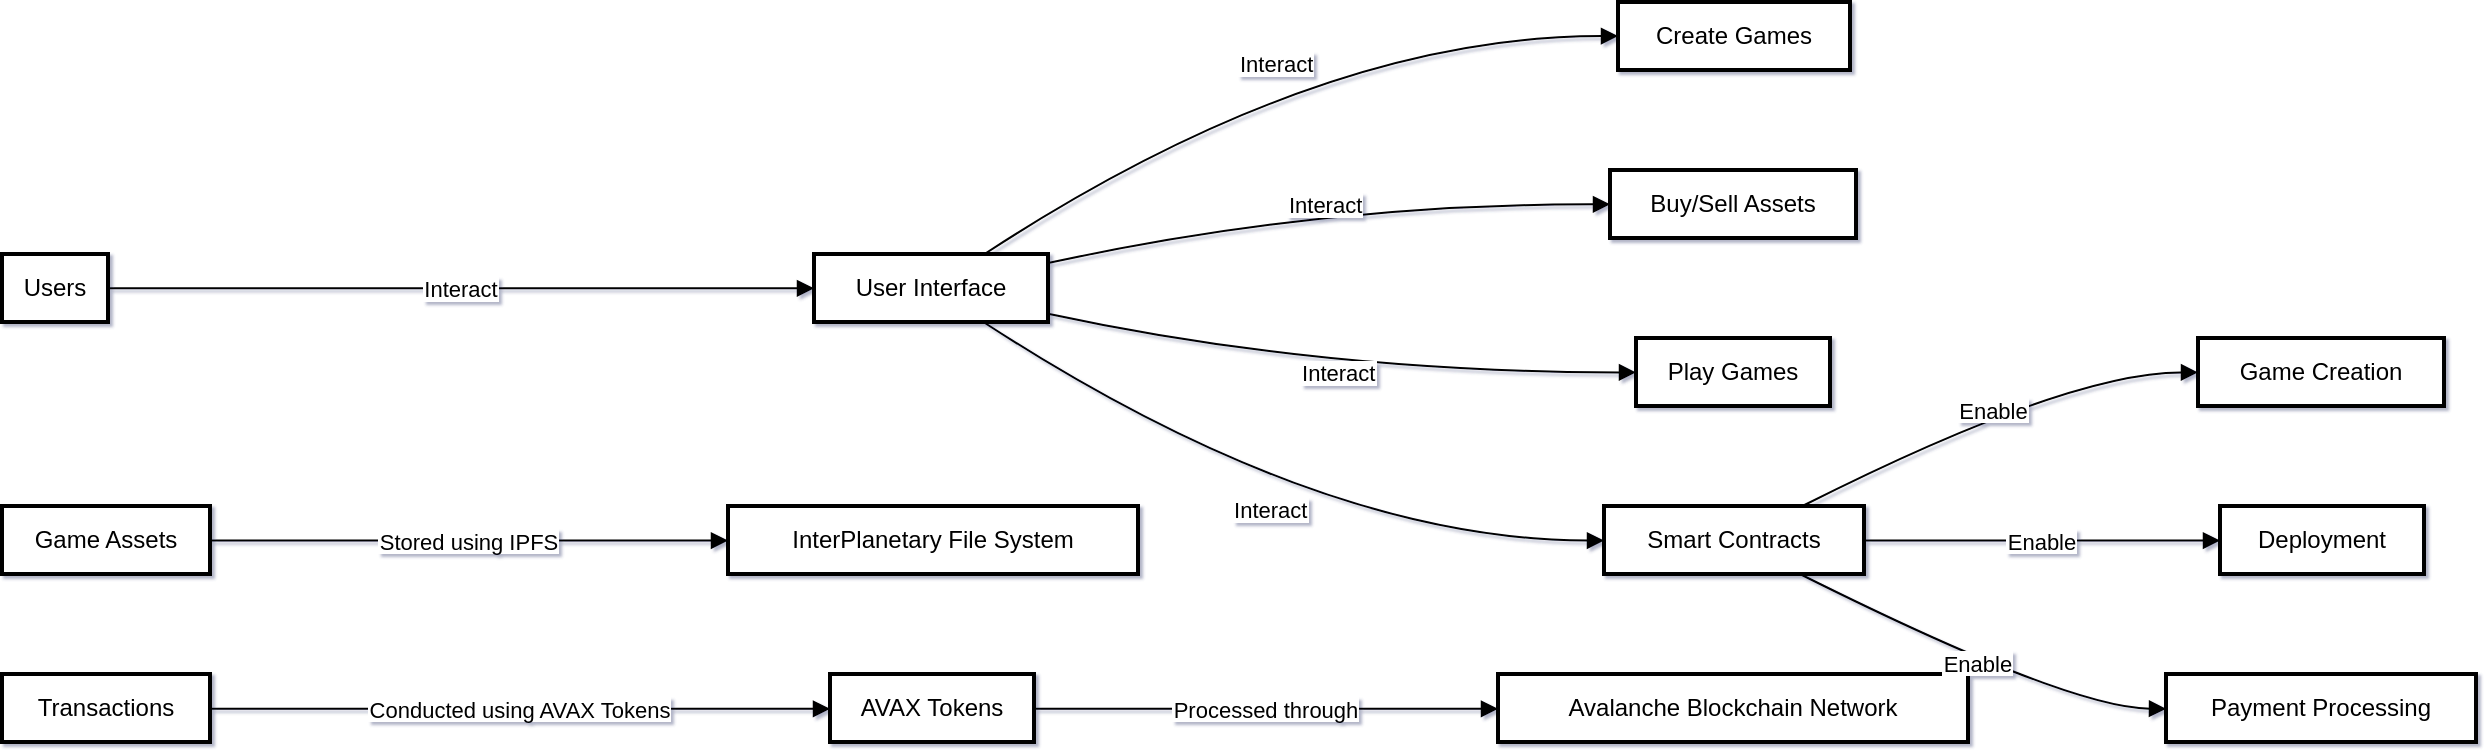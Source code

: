 <mxfile version="21.2.7" type="github">
  <diagram name="Page-1" id="uW6NDWG_iKS6co7Dx3GH">
    <mxGraphModel dx="3151" dy="3796" grid="1" gridSize="10" guides="1" tooltips="1" connect="1" arrows="1" fold="1" page="1" pageScale="1" pageWidth="2339" pageHeight="3300" background="none" math="0" shadow="1">
      <root>
        <mxCell id="0" />
        <mxCell id="1" parent="0" />
        <mxCell id="2" value="Users" style="whiteSpace=wrap;strokeWidth=2;" parent="1" vertex="1">
          <mxGeometry y="126" width="53" height="34" as="geometry" />
        </mxCell>
        <mxCell id="3" value="User Interface" style="whiteSpace=wrap;strokeWidth=2;" parent="1" vertex="1">
          <mxGeometry x="406" y="126" width="117" height="34" as="geometry" />
        </mxCell>
        <mxCell id="4" value="Create Games" style="whiteSpace=wrap;strokeWidth=2;" parent="1" vertex="1">
          <mxGeometry x="808" width="116" height="34" as="geometry" />
        </mxCell>
        <mxCell id="5" value="Buy/Sell Assets" style="whiteSpace=wrap;strokeWidth=2;" parent="1" vertex="1">
          <mxGeometry x="804" y="84" width="123" height="34" as="geometry" />
        </mxCell>
        <mxCell id="6" value="Play Games" style="whiteSpace=wrap;strokeWidth=2;" parent="1" vertex="1">
          <mxGeometry x="817" y="168" width="97" height="34" as="geometry" />
        </mxCell>
        <mxCell id="7" value="Avalanche Blockchain Network" style="whiteSpace=wrap;strokeWidth=2;" parent="1" vertex="1">
          <mxGeometry x="748" y="336" width="235" height="34" as="geometry" />
        </mxCell>
        <mxCell id="8" value="Smart Contracts" style="whiteSpace=wrap;strokeWidth=2;" parent="1" vertex="1">
          <mxGeometry x="801" y="252" width="130" height="34" as="geometry" />
        </mxCell>
        <mxCell id="9" value="Game Creation" style="whiteSpace=wrap;strokeWidth=2;" parent="1" vertex="1">
          <mxGeometry x="1098" y="168" width="123" height="34" as="geometry" />
        </mxCell>
        <mxCell id="10" value="Deployment" style="whiteSpace=wrap;strokeWidth=2;" parent="1" vertex="1">
          <mxGeometry x="1109" y="252" width="102" height="34" as="geometry" />
        </mxCell>
        <mxCell id="11" value="Payment Processing" style="whiteSpace=wrap;strokeWidth=2;" parent="1" vertex="1">
          <mxGeometry x="1082" y="336" width="155" height="34" as="geometry" />
        </mxCell>
        <mxCell id="12" value="Game Assets" style="whiteSpace=wrap;strokeWidth=2;" parent="1" vertex="1">
          <mxGeometry y="252" width="104" height="34" as="geometry" />
        </mxCell>
        <mxCell id="13" value="InterPlanetary File System" style="whiteSpace=wrap;strokeWidth=2;" parent="1" vertex="1">
          <mxGeometry x="363" y="252" width="205" height="34" as="geometry" />
        </mxCell>
        <mxCell id="14" value="Transactions" style="whiteSpace=wrap;strokeWidth=2;" parent="1" vertex="1">
          <mxGeometry y="336" width="104" height="34" as="geometry" />
        </mxCell>
        <mxCell id="15" value="AVAX Tokens" style="whiteSpace=wrap;strokeWidth=2;" parent="1" vertex="1">
          <mxGeometry x="414" y="336" width="102" height="34" as="geometry" />
        </mxCell>
        <mxCell id="16" value="Interact" style="curved=1;startArrow=none;endArrow=block;exitX=0.996;exitY=0.505;entryX=0.003;entryY=0.505;" parent="1" source="2" target="3" edge="1">
          <mxGeometry relative="1" as="geometry">
            <Array as="points" />
          </mxGeometry>
        </mxCell>
        <mxCell id="17" value="Interact" style="curved=1;startArrow=none;endArrow=block;exitX=0.727;exitY=0.004;entryX=0.001;entryY=0.501;" parent="1" source="3" target="4" edge="1">
          <mxGeometry relative="1" as="geometry">
            <Array as="points">
              <mxPoint x="658" y="17" />
            </Array>
          </mxGeometry>
        </mxCell>
        <mxCell id="18" value="Interact" style="curved=1;startArrow=none;endArrow=block;exitX=1.006;exitY=0.129;entryX=0.004;entryY=0.504;" parent="1" source="3" target="5" edge="1">
          <mxGeometry relative="1" as="geometry">
            <Array as="points">
              <mxPoint x="658" y="101" />
            </Array>
          </mxGeometry>
        </mxCell>
        <mxCell id="19" value="Interact" style="curved=1;startArrow=none;endArrow=block;exitX=1.006;exitY=0.882;entryX=0.001;entryY=0.507;" parent="1" source="3" target="6" edge="1">
          <mxGeometry relative="1" as="geometry">
            <Array as="points">
              <mxPoint x="658" y="185" />
            </Array>
          </mxGeometry>
        </mxCell>
        <mxCell id="20" value="Interact" style="curved=1;startArrow=none;endArrow=block;exitX=0.727;exitY=1.007;entryX=-0.003;entryY=0.509;" parent="1" source="3" target="8" edge="1">
          <mxGeometry relative="1" as="geometry">
            <Array as="points">
              <mxPoint x="658" y="269" />
            </Array>
          </mxGeometry>
        </mxCell>
        <mxCell id="21" value="Enable" style="curved=1;startArrow=none;endArrow=block;exitX=0.759;exitY=0.008;entryX=0.004;entryY=0.507;" parent="1" source="8" target="9" edge="1">
          <mxGeometry relative="1" as="geometry">
            <Array as="points">
              <mxPoint x="1033" y="185" />
            </Array>
          </mxGeometry>
        </mxCell>
        <mxCell id="22" value="Enable" style="curved=1;startArrow=none;endArrow=block;exitX=1.0;exitY=0.509;entryX=-0.001;entryY=0.509;" parent="1" source="8" target="10" edge="1">
          <mxGeometry relative="1" as="geometry">
            <Array as="points" />
          </mxGeometry>
        </mxCell>
        <mxCell id="23" value="Enable" style="curved=1;startArrow=none;endArrow=block;exitX=0.759;exitY=1.011;entryX=0.0;entryY=0.512;" parent="1" source="8" target="11" edge="1">
          <mxGeometry relative="1" as="geometry">
            <Array as="points">
              <mxPoint x="1033" y="353" />
            </Array>
          </mxGeometry>
        </mxCell>
        <mxCell id="24" value="Stored using IPFS" style="curved=1;startArrow=none;endArrow=block;exitX=1.002;exitY=0.509;entryX=-0.002;entryY=0.509;" parent="1" source="12" target="13" edge="1">
          <mxGeometry relative="1" as="geometry">
            <Array as="points" />
          </mxGeometry>
        </mxCell>
        <mxCell id="25" value="Conducted using AVAX Tokens" style="curved=1;startArrow=none;endArrow=block;exitX=1.003;exitY=0.512;entryX=-0.002;entryY=0.512;" parent="1" source="14" target="15" edge="1">
          <mxGeometry relative="1" as="geometry">
            <Array as="points" />
          </mxGeometry>
        </mxCell>
        <mxCell id="26" value="Processed through" style="curved=1;startArrow=none;endArrow=block;exitX=1.003;exitY=0.512;entryX=0.001;entryY=0.512;" parent="1" source="15" target="7" edge="1">
          <mxGeometry relative="1" as="geometry">
            <Array as="points" />
          </mxGeometry>
        </mxCell>
      </root>
    </mxGraphModel>
  </diagram>
</mxfile>
